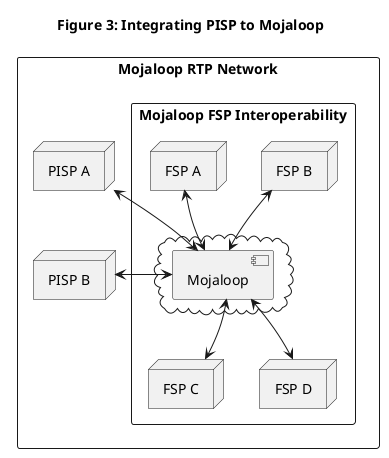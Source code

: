 @startuml Figure 1

<style>

root {
  Margin 0 10 10 10
}

title {
  Margin 10 10 10 10
}

</style>

skinparam shadowing false

title Figure 3: Integrating PISP to Mojaloop

rectangle "Mojaloop RTP Network" {
  node "PISP A" as pispa
  node "PISP B" as pispb

  rectangle "Mojaloop FSP Interoperability" {
    node "FSP A" as fspa
    node "FSP B" as fspb
    node "FSP C" as fspc 
    node "FSP D" as fspd 
    cloud {
      [Mojaloop]
    }
  }
}

Mojaloop -[hidden]up- fspb
Mojaloop -[hidden]up- fspa

Mojaloop -[hidden]down- fspc
Mojaloop -[hidden]down- fspd

pispa -[hidden]down- pispb

fspa <-> Mojaloop
fspb <-> Mojaloop
fspc <-> Mojaloop 
fspd <-> Mojaloop

pispa <-> Mojaloop
pispb <-> Mojaloop

@enduml
